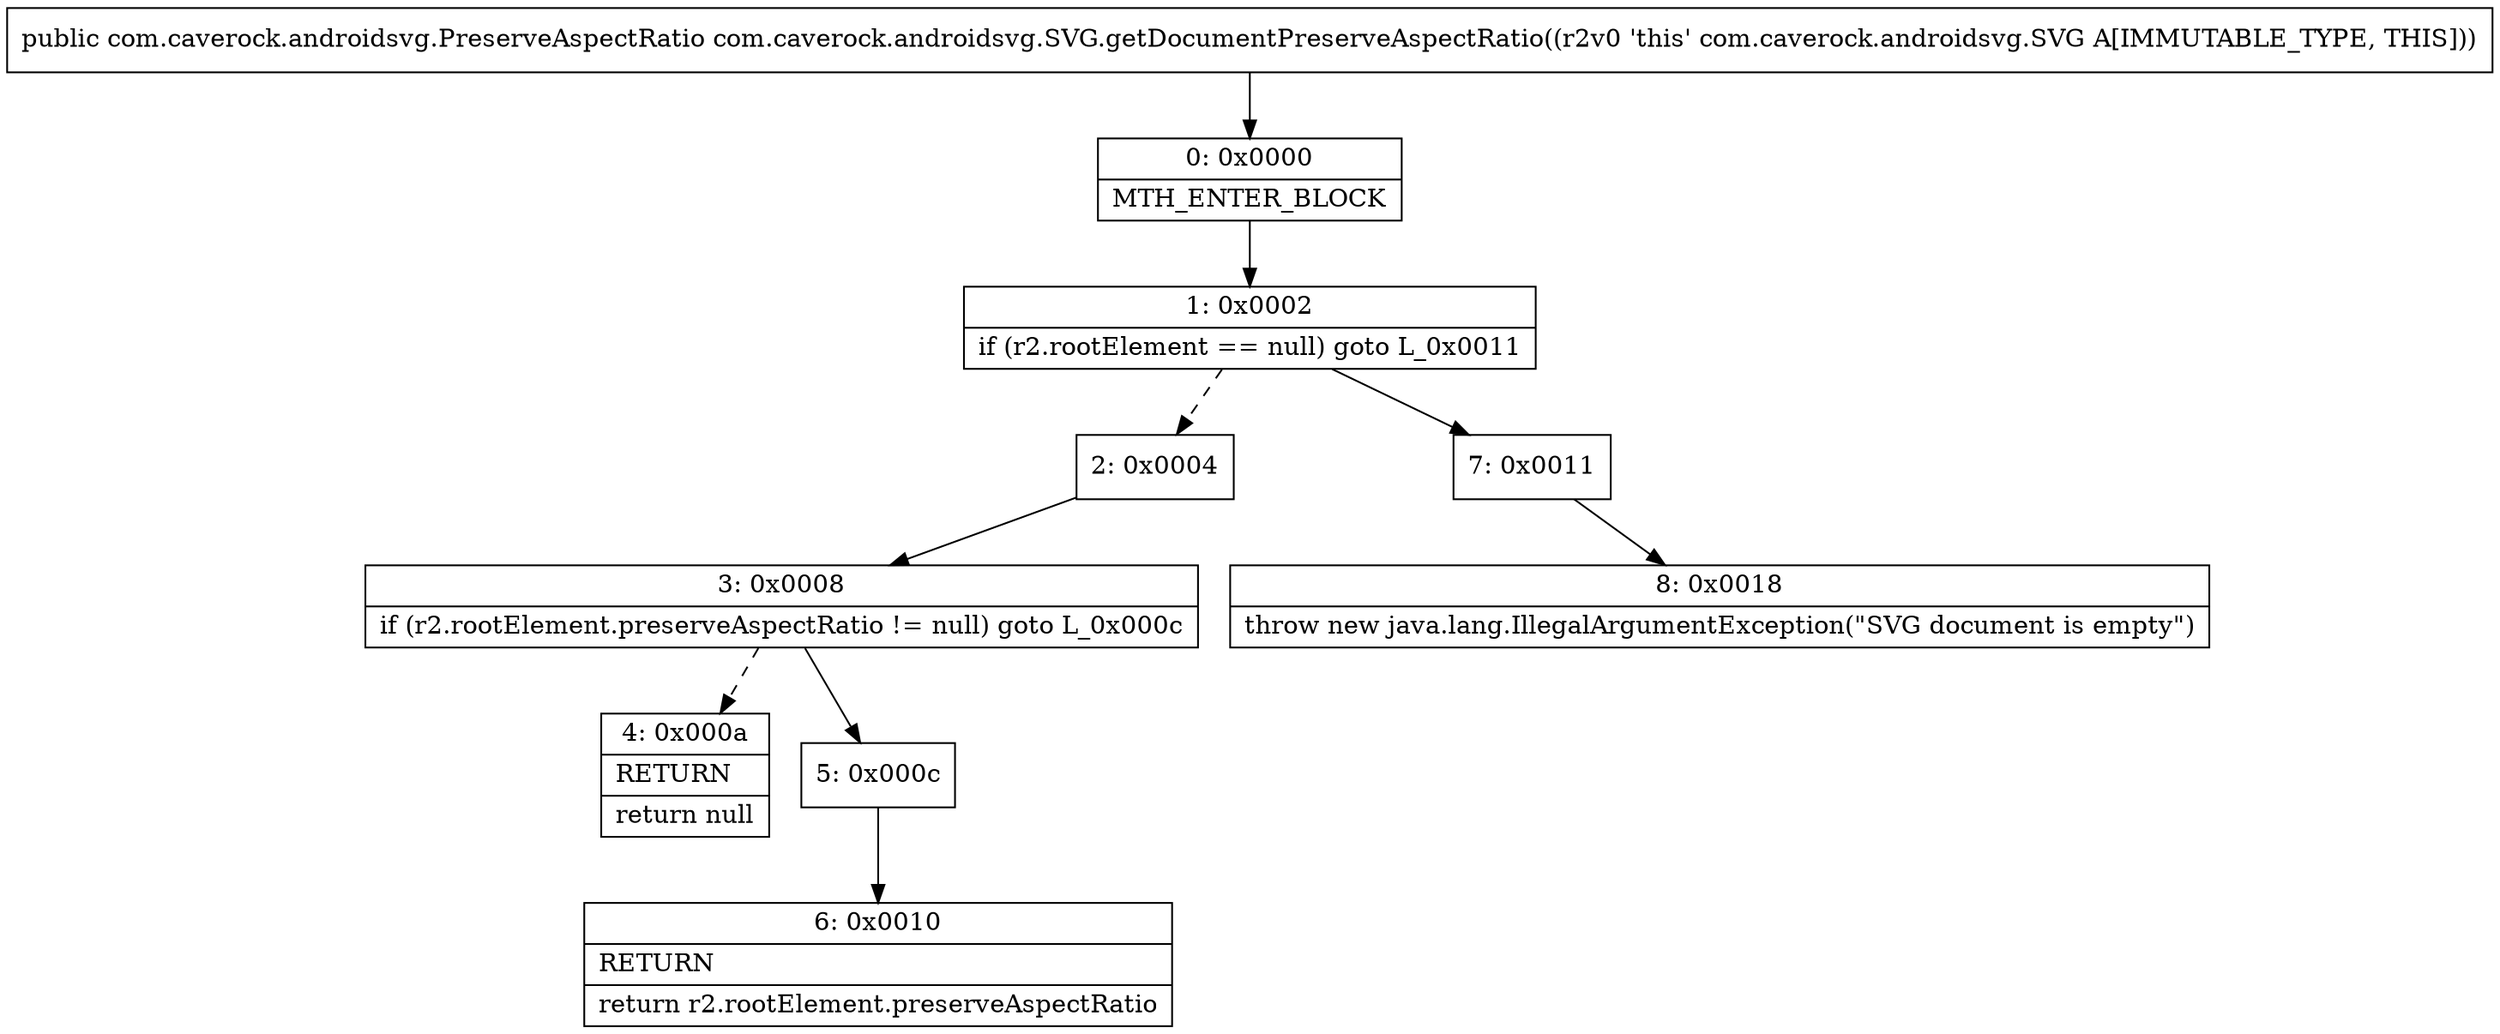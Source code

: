 digraph "CFG forcom.caverock.androidsvg.SVG.getDocumentPreserveAspectRatio()Lcom\/caverock\/androidsvg\/PreserveAspectRatio;" {
Node_0 [shape=record,label="{0\:\ 0x0000|MTH_ENTER_BLOCK\l}"];
Node_1 [shape=record,label="{1\:\ 0x0002|if (r2.rootElement == null) goto L_0x0011\l}"];
Node_2 [shape=record,label="{2\:\ 0x0004}"];
Node_3 [shape=record,label="{3\:\ 0x0008|if (r2.rootElement.preserveAspectRatio != null) goto L_0x000c\l}"];
Node_4 [shape=record,label="{4\:\ 0x000a|RETURN\l|return null\l}"];
Node_5 [shape=record,label="{5\:\ 0x000c}"];
Node_6 [shape=record,label="{6\:\ 0x0010|RETURN\l|return r2.rootElement.preserveAspectRatio\l}"];
Node_7 [shape=record,label="{7\:\ 0x0011}"];
Node_8 [shape=record,label="{8\:\ 0x0018|throw new java.lang.IllegalArgumentException(\"SVG document is empty\")\l}"];
MethodNode[shape=record,label="{public com.caverock.androidsvg.PreserveAspectRatio com.caverock.androidsvg.SVG.getDocumentPreserveAspectRatio((r2v0 'this' com.caverock.androidsvg.SVG A[IMMUTABLE_TYPE, THIS])) }"];
MethodNode -> Node_0;
Node_0 -> Node_1;
Node_1 -> Node_2[style=dashed];
Node_1 -> Node_7;
Node_2 -> Node_3;
Node_3 -> Node_4[style=dashed];
Node_3 -> Node_5;
Node_5 -> Node_6;
Node_7 -> Node_8;
}

